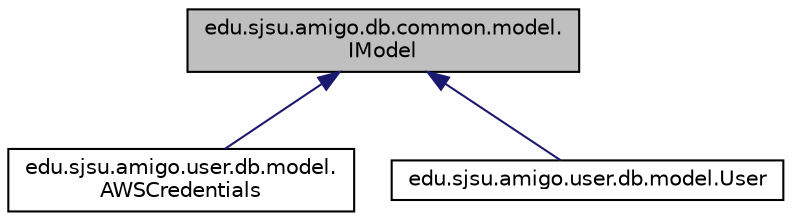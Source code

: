 digraph "edu.sjsu.amigo.db.common.model.IModel"
{
  edge [fontname="Helvetica",fontsize="10",labelfontname="Helvetica",labelfontsize="10"];
  node [fontname="Helvetica",fontsize="10",shape=record];
  Node0 [label="edu.sjsu.amigo.db.common.model.\lIModel",height=0.2,width=0.4,color="black", fillcolor="grey75", style="filled", fontcolor="black"];
  Node0 -> Node1 [dir="back",color="midnightblue",fontsize="10",style="solid",fontname="Helvetica"];
  Node1 [label="edu.sjsu.amigo.user.db.model.\lAWSCredentials",height=0.2,width=0.4,color="black", fillcolor="white", style="filled",URL="$classedu_1_1sjsu_1_1amigo_1_1user_1_1db_1_1model_1_1_a_w_s_credentials.html"];
  Node0 -> Node2 [dir="back",color="midnightblue",fontsize="10",style="solid",fontname="Helvetica"];
  Node2 [label="edu.sjsu.amigo.user.db.model.User",height=0.2,width=0.4,color="black", fillcolor="white", style="filled",URL="$classedu_1_1sjsu_1_1amigo_1_1user_1_1db_1_1model_1_1_user.html"];
}
